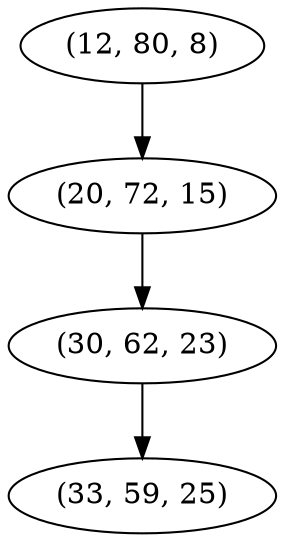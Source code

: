 digraph tree {
    "(12, 80, 8)";
    "(20, 72, 15)";
    "(30, 62, 23)";
    "(33, 59, 25)";
    "(12, 80, 8)" -> "(20, 72, 15)";
    "(20, 72, 15)" -> "(30, 62, 23)";
    "(30, 62, 23)" -> "(33, 59, 25)";
}
